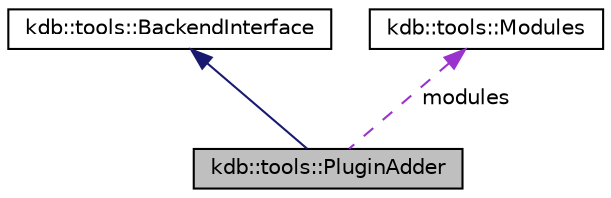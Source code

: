digraph "kdb::tools::PluginAdder"
{
 // LATEX_PDF_SIZE
  edge [fontname="Helvetica",fontsize="10",labelfontname="Helvetica",labelfontsize="10"];
  node [fontname="Helvetica",fontsize="10",shape=record];
  Node4 [label="kdb::tools::PluginAdder",height=0.2,width=0.4,color="black", fillcolor="grey75", style="filled", fontcolor="black",tooltip="Adds plugins in a generic map."];
  Node5 -> Node4 [dir="back",color="midnightblue",fontsize="10",style="solid",fontname="Helvetica"];
  Node5 [label="kdb::tools::BackendInterface",height=0.2,width=0.4,color="black", fillcolor="white", style="filled",URL="$classkdb_1_1tools_1_1BackendInterface.html",tooltip="Minimal interface to add plugins."];
  Node6 -> Node4 [dir="back",color="darkorchid3",fontsize="10",style="dashed",label=" modules" ,fontname="Helvetica"];
  Node6 [label="kdb::tools::Modules",height=0.2,width=0.4,color="black", fillcolor="white", style="filled",URL="$classkdb_1_1tools_1_1Modules.html",tooltip="Allows one to load plugins."];
}
